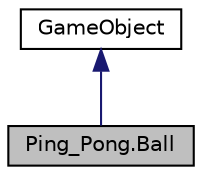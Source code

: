 digraph "Ping_Pong.Ball"
{
  edge [fontname="Helvetica",fontsize="10",labelfontname="Helvetica",labelfontsize="10"];
  node [fontname="Helvetica",fontsize="10",shape=record];
  Node0 [label="Ping_Pong.Ball",height=0.2,width=0.4,color="black", fillcolor="grey75", style="filled", fontcolor="black"];
  Node1 -> Node0 [dir="back",color="midnightblue",fontsize="10",style="solid"];
  Node1 [label="GameObject",height=0.2,width=0.4,color="black", fillcolor="white", style="filled",URL="$class_ping___pong_1_1_game_object.html"];
}
